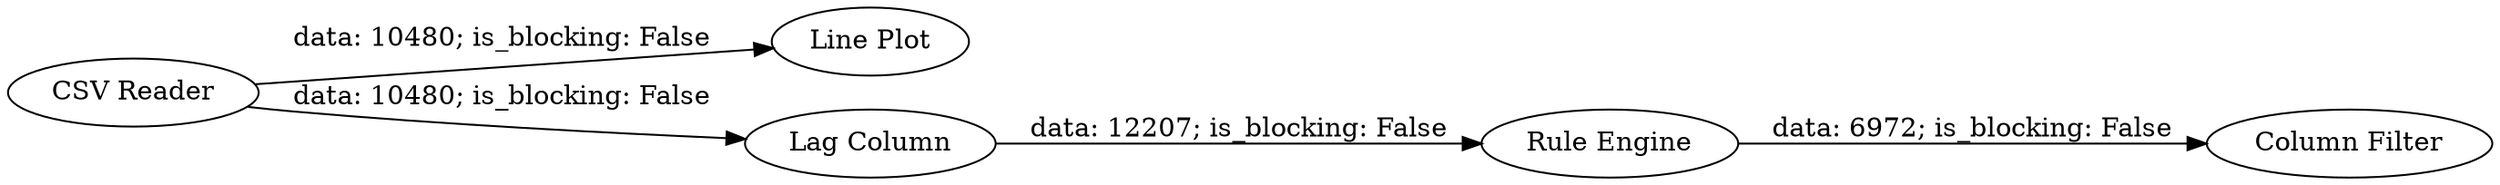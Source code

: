 digraph {
	"-2270786971178170273_16" [label="CSV Reader"]
	"-2270786971178170273_19" [label="Rule Engine"]
	"-2270786971178170273_20" [label="Column Filter"]
	"-2270786971178170273_17" [label="Line Plot"]
	"-2270786971178170273_13" [label="Lag Column"]
	"-2270786971178170273_19" -> "-2270786971178170273_20" [label="data: 6972; is_blocking: False"]
	"-2270786971178170273_13" -> "-2270786971178170273_19" [label="data: 12207; is_blocking: False"]
	"-2270786971178170273_16" -> "-2270786971178170273_13" [label="data: 10480; is_blocking: False"]
	"-2270786971178170273_16" -> "-2270786971178170273_17" [label="data: 10480; is_blocking: False"]
	rankdir=LR
}
